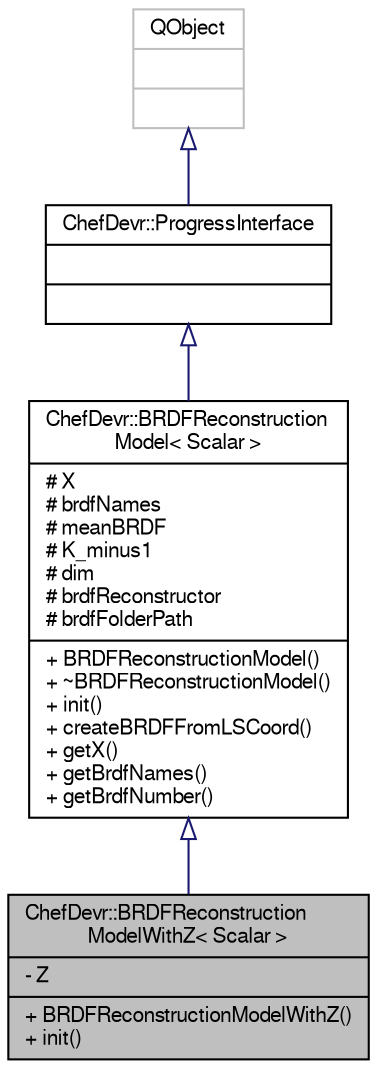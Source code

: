digraph "ChefDevr::BRDFReconstructionModelWithZ&lt; Scalar &gt;"
{
 // LATEX_PDF_SIZE
  edge [fontname="FreeSans",fontsize="10",labelfontname="FreeSans",labelfontsize="10"];
  node [fontname="FreeSans",fontsize="10",shape=record];
  Node0 [label="{ChefDevr::BRDFReconstruction\lModelWithZ\< Scalar \>\n|- Z\l|+ BRDFReconstructionModelWithZ()\l+ init()\l}",height=0.2,width=0.4,color="black", fillcolor="grey75", style="filled", fontcolor="black",tooltip=" "];
  Node1 -> Node0 [dir="back",color="midnightblue",fontsize="10",style="solid",arrowtail="onormal",fontname="FreeSans"];
  Node1 [label="{ChefDevr::BRDFReconstruction\lModel\< Scalar \>\n|# X\l# brdfNames\l# meanBRDF\l# K_minus1\l# dim\l# brdfReconstructor\l# brdfFolderPath\l|+ BRDFReconstructionModel()\l+ ~BRDFReconstructionModel()\l+ init()\l+ createBRDFFromLSCoord()\l+ getX()\l+ getBrdfNames()\l+ getBrdfNumber()\l}",height=0.2,width=0.4,color="black", fillcolor="white", style="filled",URL="$class_chef_devr_1_1_b_r_d_f_reconstruction_model.html",tooltip="The class that allows reconstruction of BRDFs in the BRDF Explorer format."];
  Node2 -> Node1 [dir="back",color="midnightblue",fontsize="10",style="solid",arrowtail="onormal",fontname="FreeSans"];
  Node2 [label="{ChefDevr::ProgressInterface\n||}",height=0.2,width=0.4,color="black", fillcolor="white", style="filled",URL="$class_chef_devr_1_1_progress_interface.html",tooltip=" "];
  Node3 -> Node2 [dir="back",color="midnightblue",fontsize="10",style="solid",arrowtail="onormal",fontname="FreeSans"];
  Node3 [label="{QObject\n||}",height=0.2,width=0.4,color="grey75", fillcolor="white", style="filled",tooltip=" "];
}
